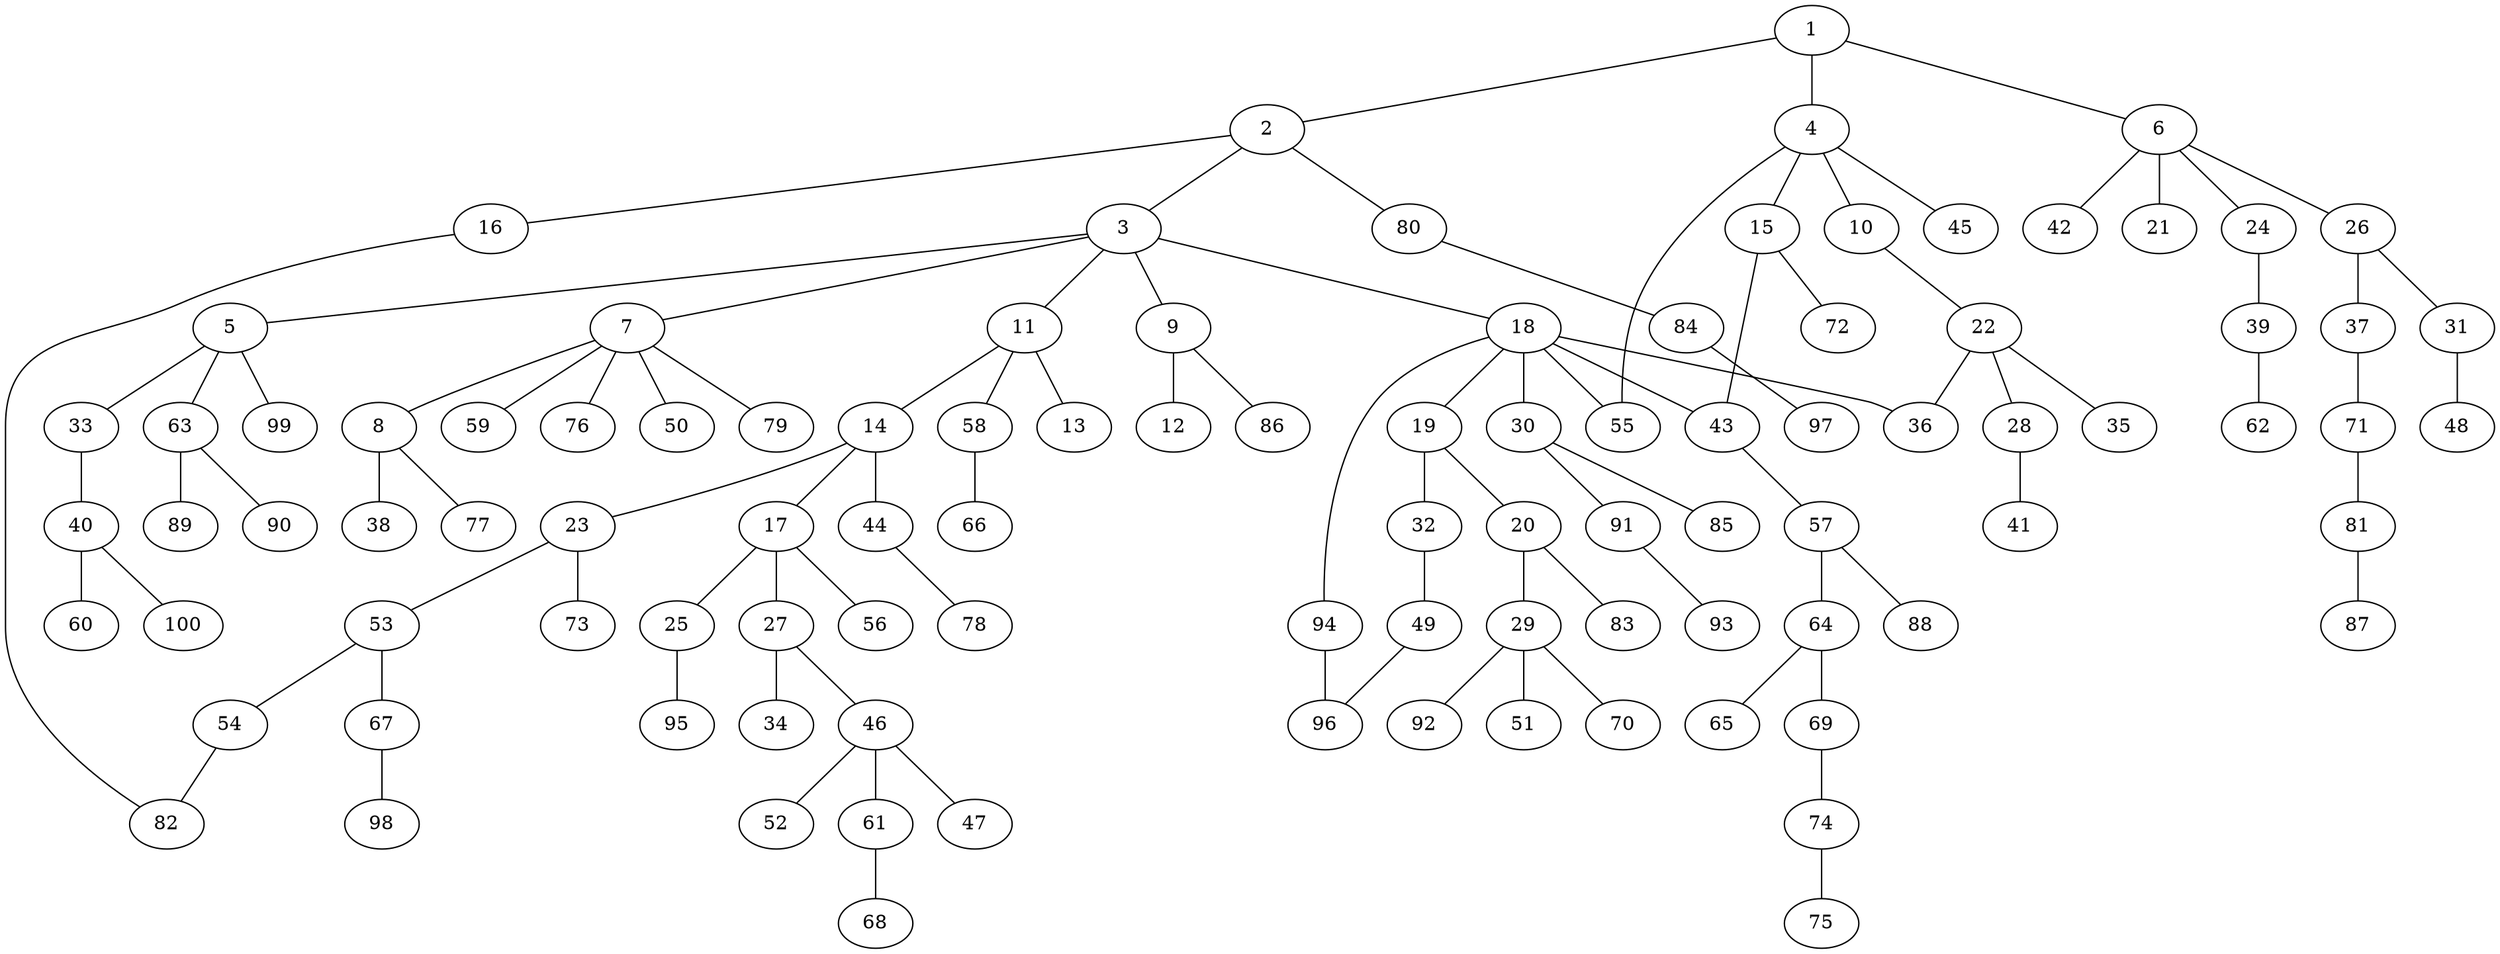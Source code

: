 graph graphname {1--2
1--4
1--6
2--3
2--16
2--80
3--5
3--7
3--9
3--11
3--18
4--10
4--15
4--45
4--55
5--33
5--63
5--99
6--21
6--24
6--26
6--42
7--8
7--50
7--59
7--76
7--79
8--38
8--77
9--12
9--86
10--22
11--13
11--14
11--58
14--17
14--23
14--44
15--43
15--72
16--82
17--25
17--27
17--56
18--19
18--30
18--36
18--43
18--55
18--94
19--20
19--32
20--29
20--83
22--28
22--35
22--36
23--53
23--73
24--39
25--95
26--31
26--37
27--34
27--46
28--41
29--51
29--70
29--92
30--85
30--91
31--48
32--49
33--40
37--71
39--62
40--60
40--100
43--57
44--78
46--47
46--52
46--61
49--96
53--54
53--67
54--82
57--64
57--88
58--66
61--68
63--89
63--90
64--65
64--69
67--98
69--74
71--81
74--75
80--84
81--87
84--97
91--93
94--96
}